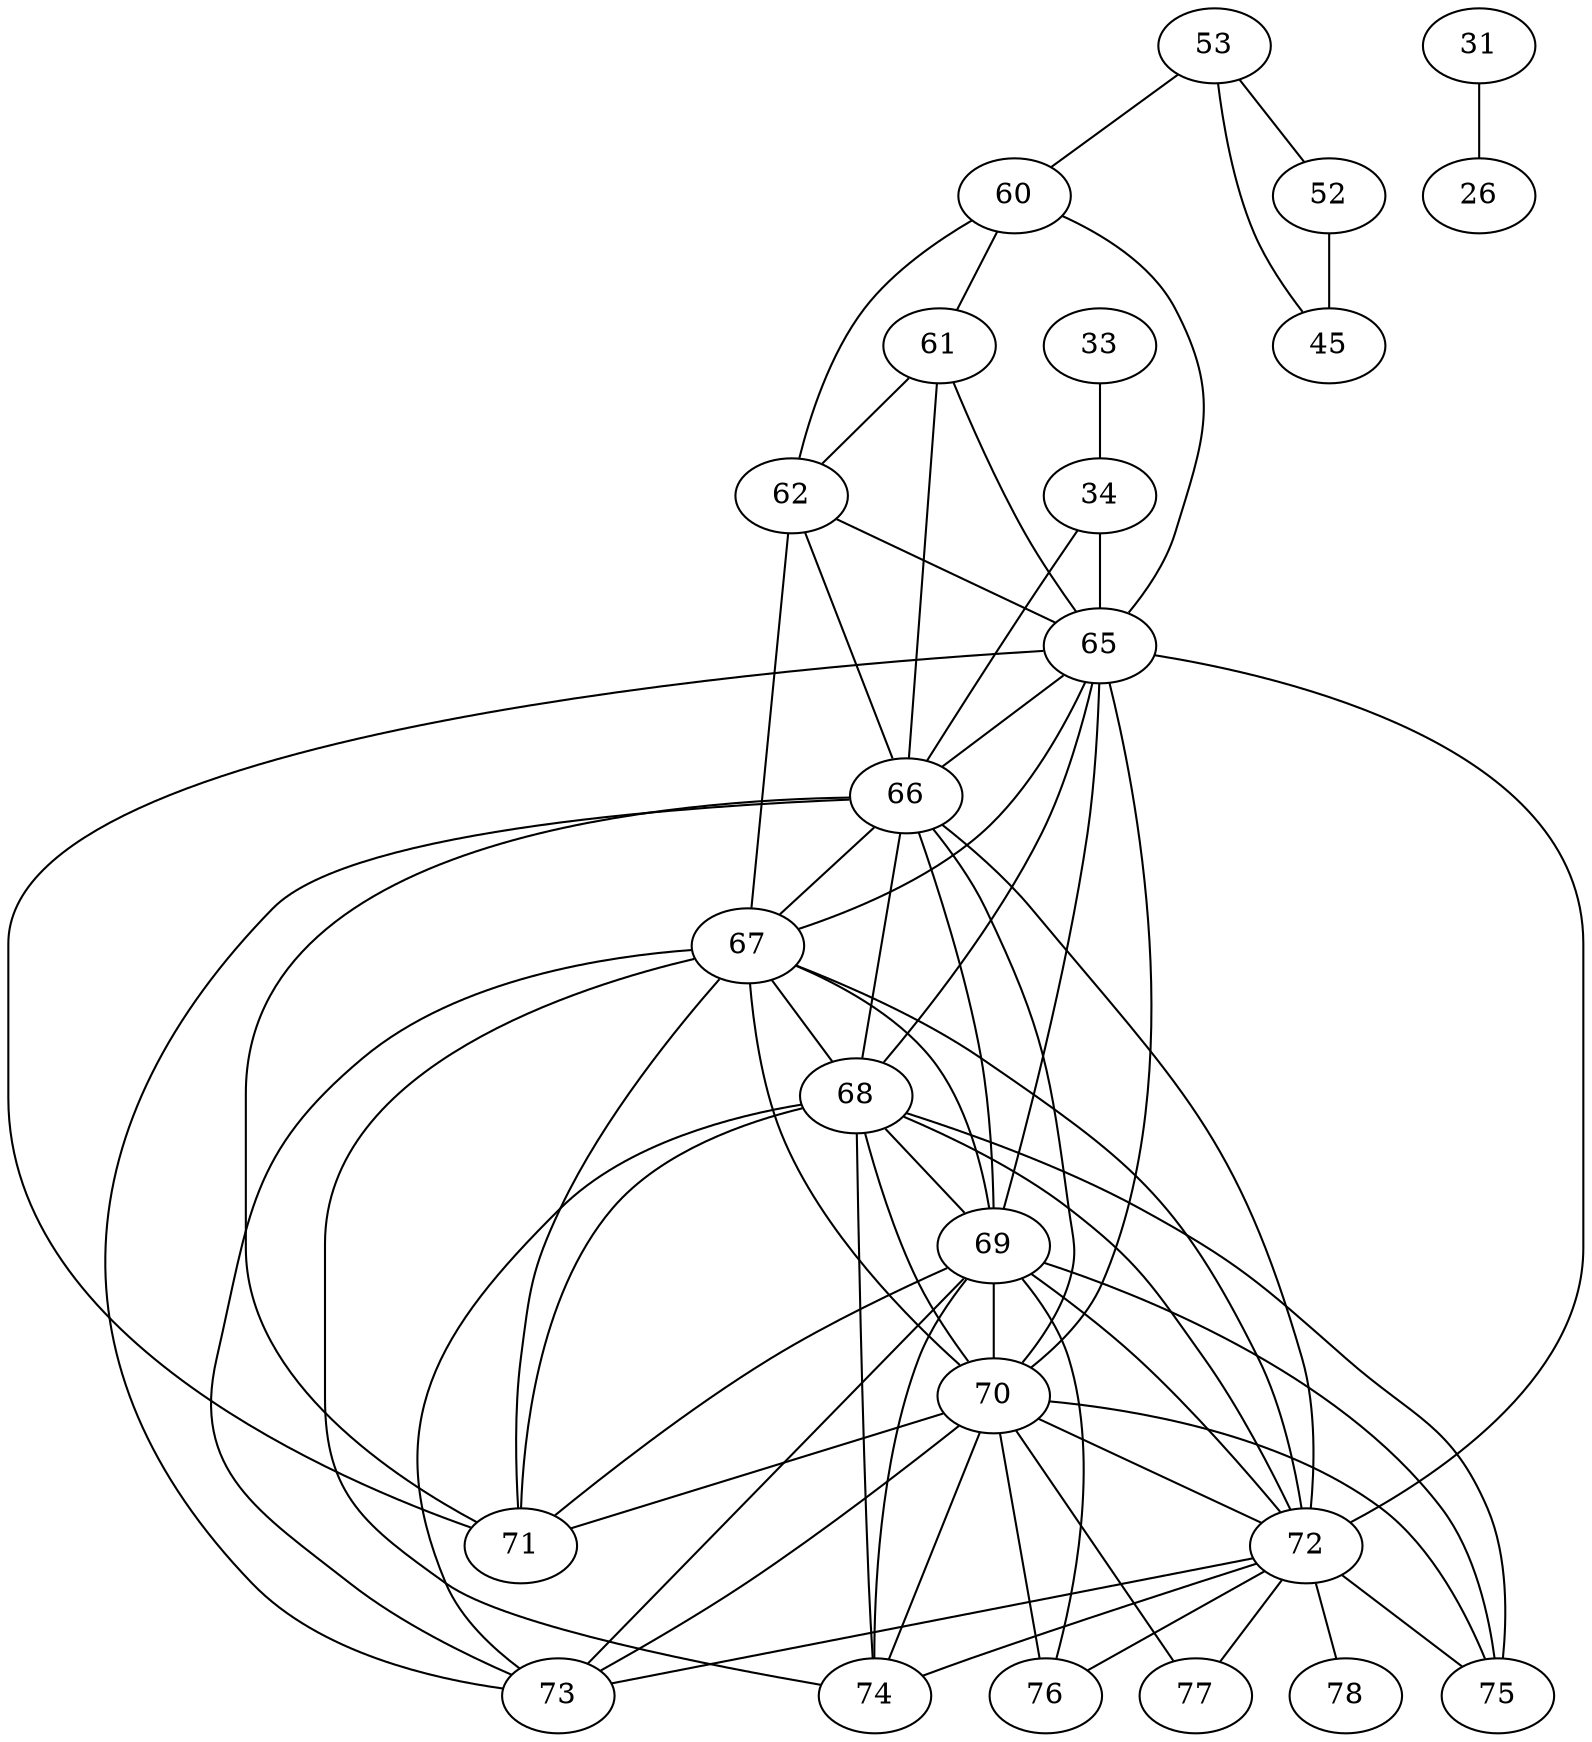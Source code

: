 strict graph{
34 -- 65
60 -- 65
61 -- 65
62 -- 65
65 -- 66
34 -- 66
61 -- 66
62 -- 66
65 -- 67
66 -- 67
62 -- 67
65 -- 68
66 -- 68
67 -- 68
65 -- 69
66 -- 69
67 -- 69
68 -- 69
65 -- 70
66 -- 70
67 -- 70
68 -- 70
69 -- 70
65 -- 71
66 -- 71
67 -- 71
68 -- 71
69 -- 71
70 -- 71
65 -- 72
66 -- 72
67 -- 72
68 -- 72
69 -- 72
70 -- 72
66 -- 73
67 -- 73
68 -- 73
69 -- 73
70 -- 73
72 -- 73
67 -- 74
68 -- 74
69 -- 74
70 -- 74
72 -- 74
68 -- 75
69 -- 75
70 -- 75
72 -- 75
69 -- 76
70 -- 76
72 -- 76
70 -- 77
72 -- 77
72 -- 78
31 -- 26
33 -- 34
52 -- 45
53 -- 45
53 -- 52
53 -- 60
60 -- 61
60 -- 62
61 -- 62
}
